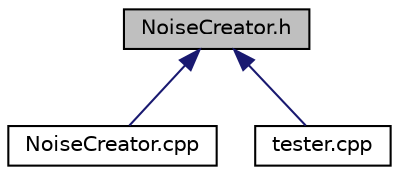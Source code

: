 digraph "NoiseCreator.h"
{
  edge [fontname="Helvetica",fontsize="10",labelfontname="Helvetica",labelfontsize="10"];
  node [fontname="Helvetica",fontsize="10",shape=record];
  Node1 [label="NoiseCreator.h",height=0.2,width=0.4,color="black", fillcolor="grey75", style="filled", fontcolor="black"];
  Node1 -> Node2 [dir="back",color="midnightblue",fontsize="10",style="solid",fontname="Helvetica"];
  Node2 [label="NoiseCreator.cpp",height=0.2,width=0.4,color="black", fillcolor="white", style="filled",URL="$_noise_creator_8cpp.html"];
  Node1 -> Node3 [dir="back",color="midnightblue",fontsize="10",style="solid",fontname="Helvetica"];
  Node3 [label="tester.cpp",height=0.2,width=0.4,color="black", fillcolor="white", style="filled",URL="$tester_8cpp.html"];
}
